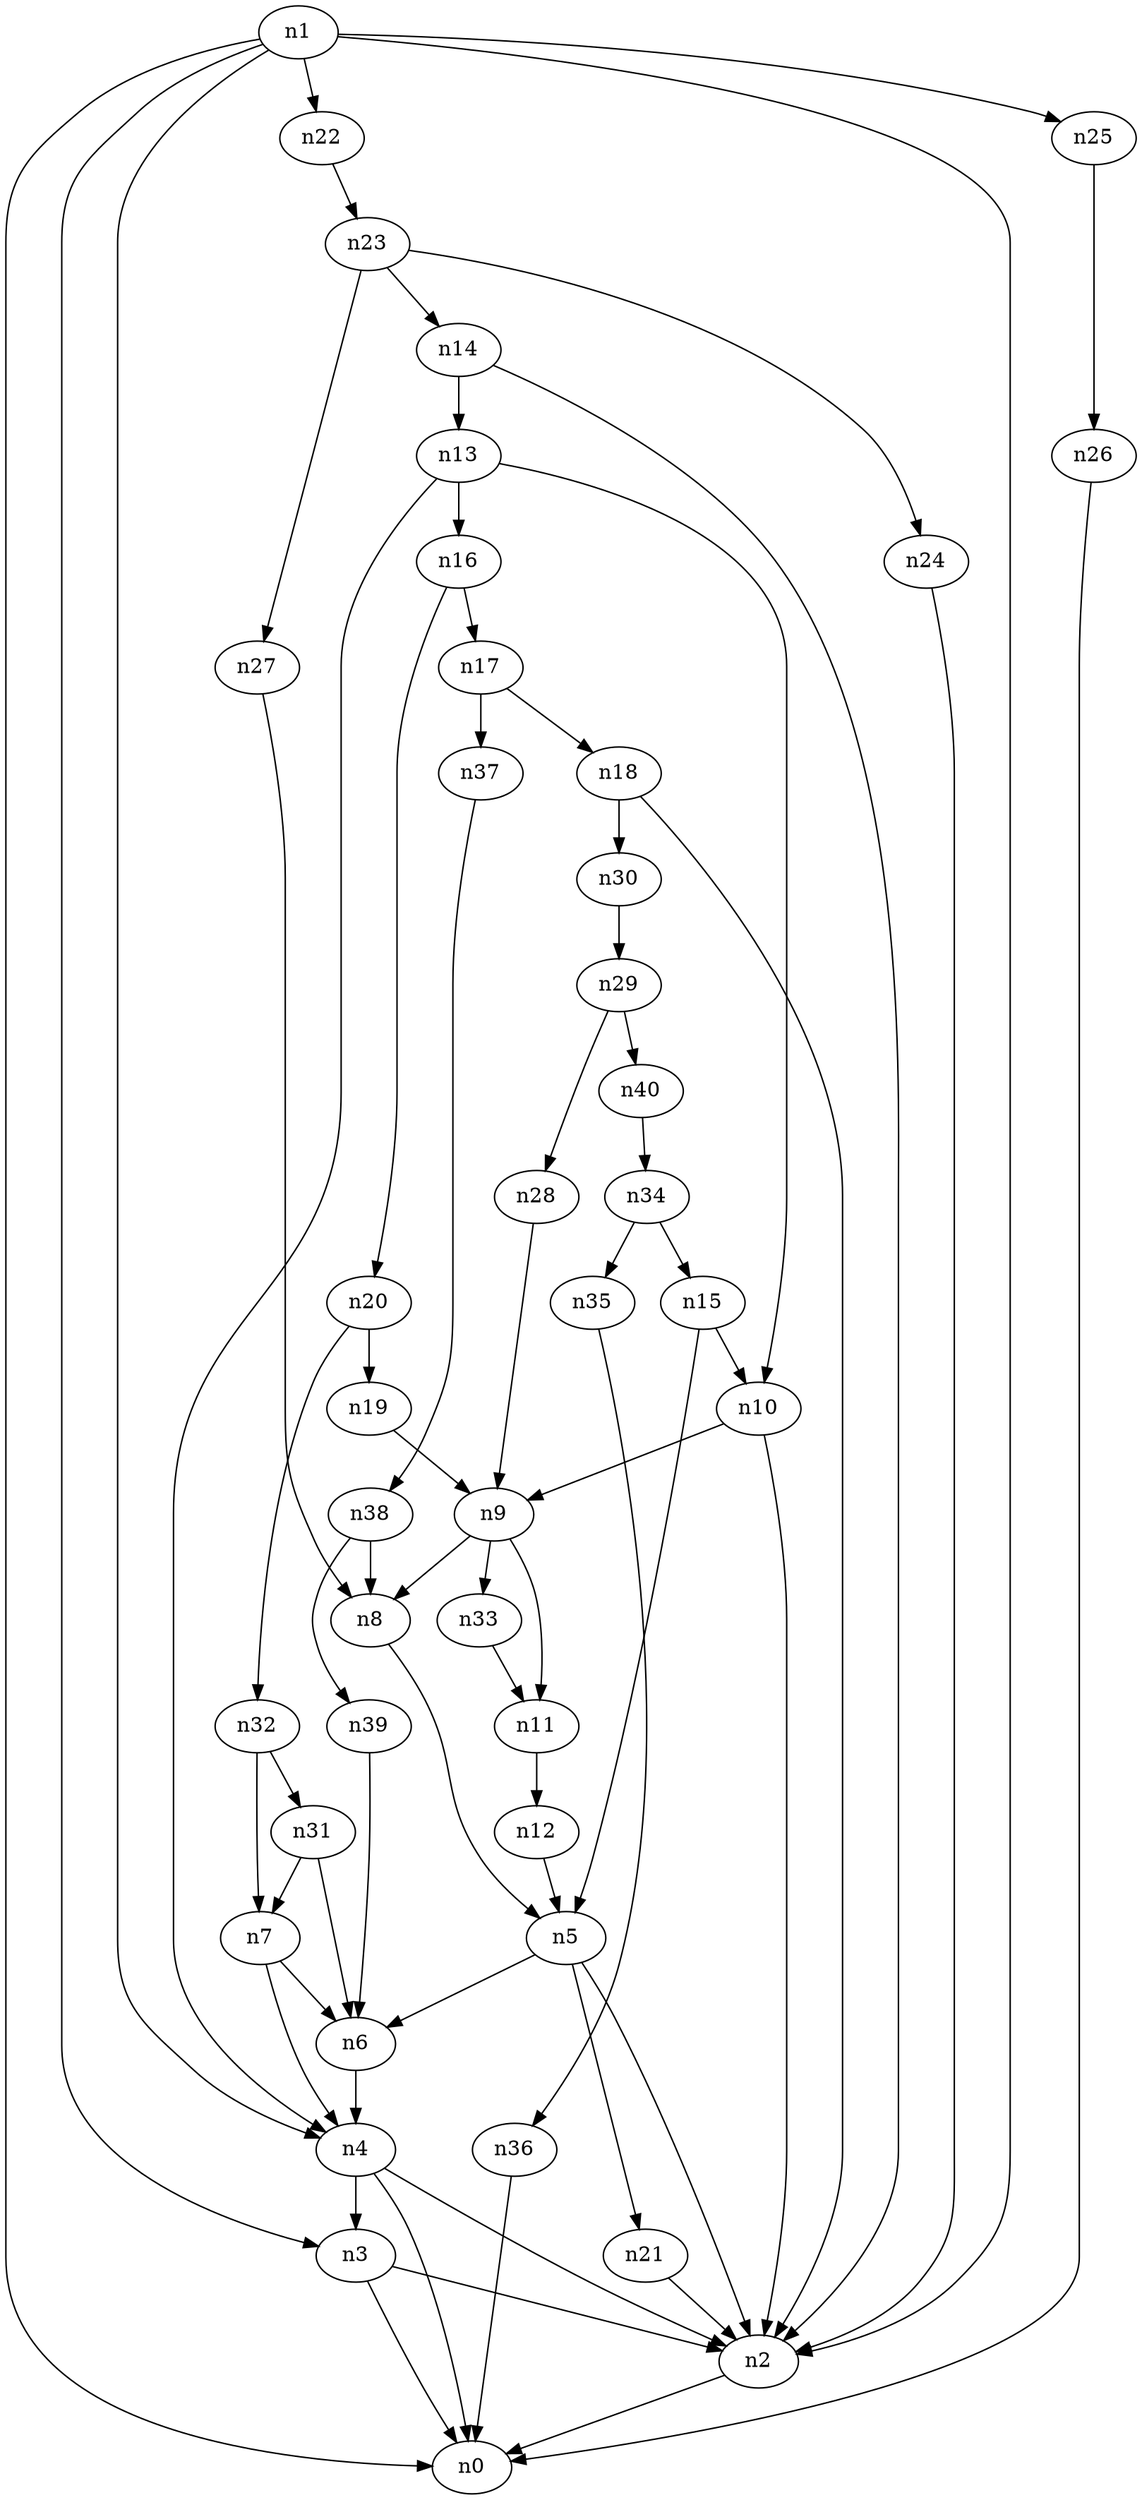 digraph G {
	n1 -> n0	 [_graphml_id=e0];
	n1 -> n2	 [_graphml_id=e1];
	n1 -> n3	 [_graphml_id=e6];
	n1 -> n4	 [_graphml_id=e9];
	n1 -> n22	 [_graphml_id=e37];
	n1 -> n25	 [_graphml_id=e41];
	n2 -> n0	 [_graphml_id=e5];
	n3 -> n0	 [_graphml_id=e8];
	n3 -> n2	 [_graphml_id=e2];
	n4 -> n0	 [_graphml_id=e4];
	n4 -> n2	 [_graphml_id=e7];
	n4 -> n3	 [_graphml_id=e3];
	n5 -> n2	 [_graphml_id=e10];
	n5 -> n6	 [_graphml_id=e11];
	n5 -> n21	 [_graphml_id=e35];
	n6 -> n4	 [_graphml_id=e12];
	n7 -> n4	 [_graphml_id=e13];
	n7 -> n6	 [_graphml_id=e14];
	n8 -> n5	 [_graphml_id=e15];
	n9 -> n8	 [_graphml_id=e16];
	n9 -> n11	 [_graphml_id=e19];
	n9 -> n33	 [_graphml_id=e54];
	n10 -> n2	 [_graphml_id=e18];
	n10 -> n9	 [_graphml_id=e17];
	n11 -> n12	 [_graphml_id=e20];
	n12 -> n5	 [_graphml_id=e21];
	n13 -> n4	 [_graphml_id=e36];
	n13 -> n10	 [_graphml_id=e22];
	n13 -> n16	 [_graphml_id=e27];
	n14 -> n2	 [_graphml_id=e24];
	n14 -> n13	 [_graphml_id=e23];
	n15 -> n5	 [_graphml_id=e26];
	n15 -> n10	 [_graphml_id=e25];
	n16 -> n17	 [_graphml_id=e28];
	n16 -> n20	 [_graphml_id=e33];
	n17 -> n18	 [_graphml_id=e29];
	n17 -> n37	 [_graphml_id=e61];
	n18 -> n2	 [_graphml_id=e30];
	n18 -> n30	 [_graphml_id=e50];
	n19 -> n9	 [_graphml_id=e31];
	n20 -> n19	 [_graphml_id=e32];
	n20 -> n32	 [_graphml_id=e53];
	n21 -> n2	 [_graphml_id=e34];
	n22 -> n23	 [_graphml_id=e38];
	n23 -> n14	 [_graphml_id=e46];
	n23 -> n24	 [_graphml_id=e39];
	n23 -> n27	 [_graphml_id=e44];
	n24 -> n2	 [_graphml_id=e40];
	n25 -> n26	 [_graphml_id=e42];
	n26 -> n0	 [_graphml_id=e43];
	n27 -> n8	 [_graphml_id=e45];
	n28 -> n9	 [_graphml_id=e47];
	n29 -> n28	 [_graphml_id=e48];
	n29 -> n40	 [_graphml_id=e67];
	n30 -> n29	 [_graphml_id=e49];
	n31 -> n6	 [_graphml_id=e66];
	n31 -> n7	 [_graphml_id=e51];
	n32 -> n7	 [_graphml_id=e56];
	n32 -> n31	 [_graphml_id=e52];
	n33 -> n11	 [_graphml_id=e55];
	n34 -> n15	 [_graphml_id=e57];
	n34 -> n35	 [_graphml_id=e58];
	n35 -> n36	 [_graphml_id=e59];
	n36 -> n0	 [_graphml_id=e60];
	n37 -> n38	 [_graphml_id=e62];
	n38 -> n8	 [_graphml_id=e63];
	n38 -> n39	 [_graphml_id=e65];
	n39 -> n6	 [_graphml_id=e64];
	n40 -> n34	 [_graphml_id=e68];
}
